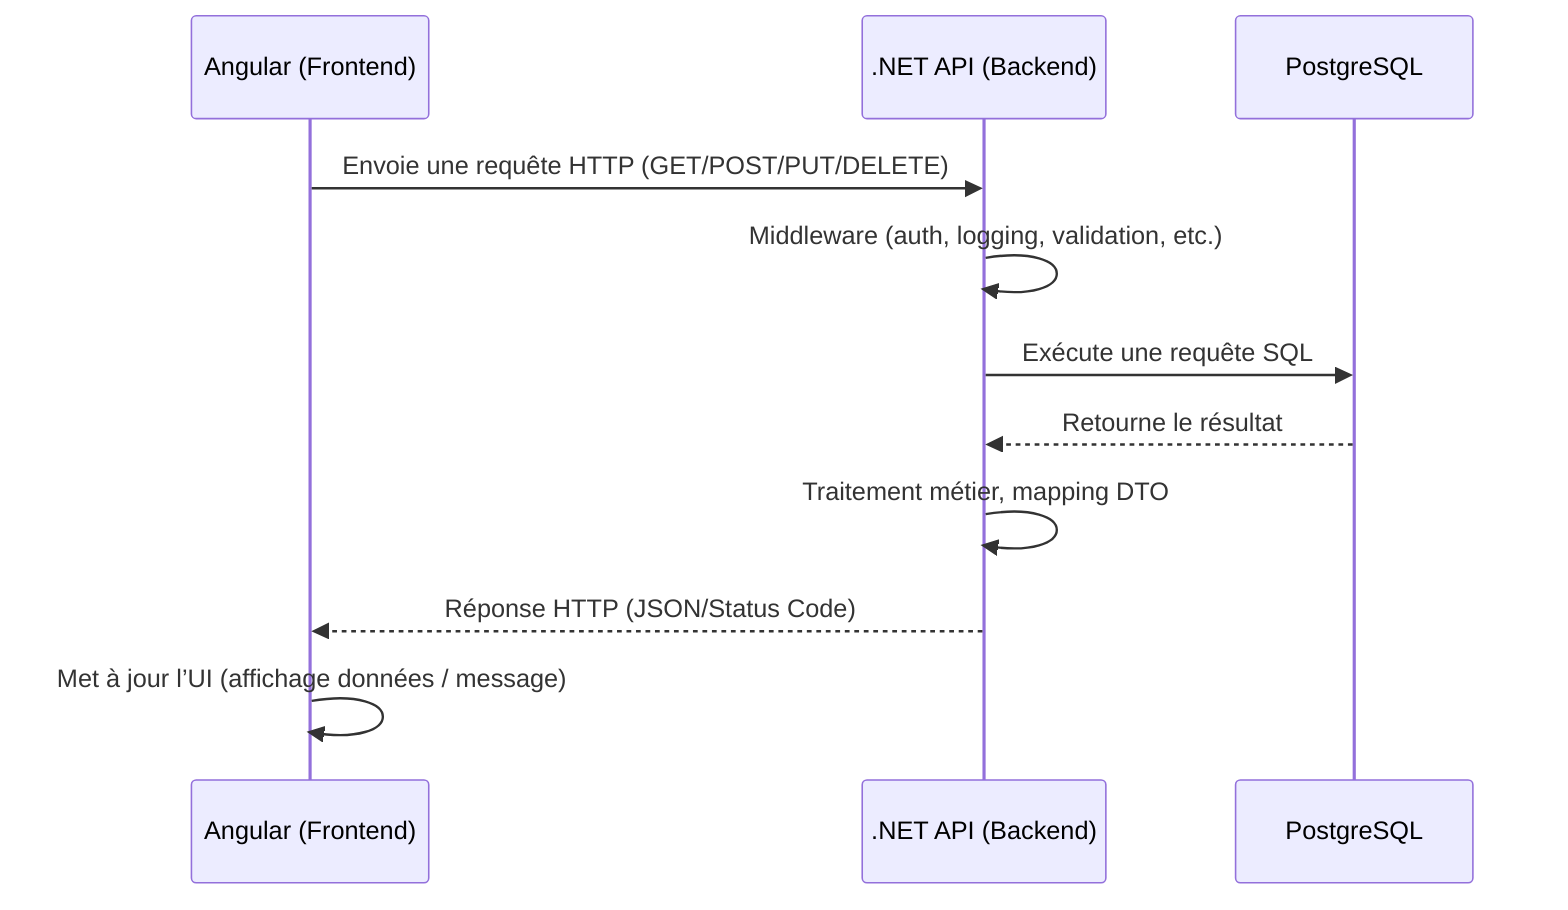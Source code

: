 sequenceDiagram
    participant Client as Angular (Frontend)
    participant API as .NET API (Backend)
    participant DB as PostgreSQL

    Client->>API: Envoie une requête HTTP (GET/POST/PUT/DELETE)
    API->>API: Middleware (auth, logging, validation, etc.)
    API->>DB: Exécute une requête SQL
    DB-->>API: Retourne le résultat
    API->>API: Traitement métier, mapping DTO
    API-->>Client: Réponse HTTP (JSON/Status Code)
    Client->>Client: Met à jour l’UI (affichage données / message)